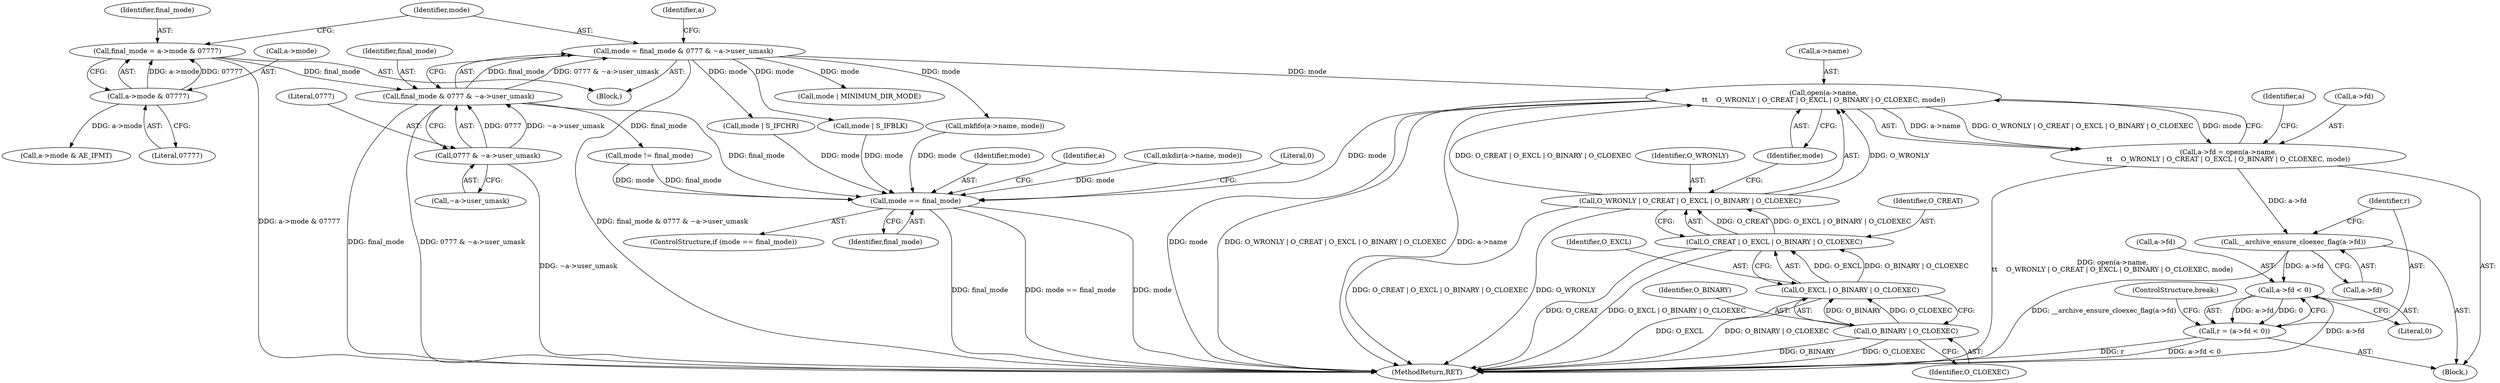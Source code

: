 digraph "0_libarchive_dfd6b54ce33960e420fb206d8872fb759b577ad9_1@API" {
"1000195" [label="(Call,open(a->name,\n\t\t    O_WRONLY | O_CREAT | O_EXCL | O_BINARY | O_CLOEXEC, mode))"];
"1000199" [label="(Call,O_WRONLY | O_CREAT | O_EXCL | O_BINARY | O_CLOEXEC)"];
"1000201" [label="(Call,O_CREAT | O_EXCL | O_BINARY | O_CLOEXEC)"];
"1000203" [label="(Call,O_EXCL | O_BINARY | O_CLOEXEC)"];
"1000205" [label="(Call,O_BINARY | O_CLOEXEC)"];
"1000173" [label="(Call,mode = final_mode & 0777 & ~a->user_umask)"];
"1000175" [label="(Call,final_mode & 0777 & ~a->user_umask)"];
"1000166" [label="(Call,final_mode = a->mode & 07777)"];
"1000168" [label="(Call,a->mode & 07777)"];
"1000177" [label="(Call,0777 & ~a->user_umask)"];
"1000191" [label="(Call,a->fd = open(a->name,\n\t\t    O_WRONLY | O_CREAT | O_EXCL | O_BINARY | O_CLOEXEC, mode))"];
"1000209" [label="(Call,__archive_ensure_cloexec_flag(a->fd))"];
"1000215" [label="(Call,a->fd < 0)"];
"1000213" [label="(Call,r = (a->fd < 0))"];
"1000324" [label="(Call,mode == final_mode)"];
"1000166" [label="(Call,final_mode = a->mode & 07777)"];
"1000325" [label="(Identifier,mode)"];
"1000188" [label="(Block,)"];
"1000175" [label="(Call,final_mode & 0777 & ~a->user_umask)"];
"1000326" [label="(Identifier,final_mode)"];
"1000196" [label="(Call,a->name)"];
"1000287" [label="(Call,mode != final_mode)"];
"1000243" [label="(Call,mode | S_IFBLK)"];
"1000220" [label="(ControlStructure,break;)"];
"1000191" [label="(Call,a->fd = open(a->name,\n\t\t    O_WRONLY | O_CREAT | O_EXCL | O_BINARY | O_CLOEXEC, mode))"];
"1000334" [label="(MethodReturn,RET)"];
"1000177" [label="(Call,0777 & ~a->user_umask)"];
"1000167" [label="(Identifier,final_mode)"];
"1000215" [label="(Call,a->fd < 0)"];
"1000205" [label="(Call,O_BINARY | O_CLOEXEC)"];
"1000206" [label="(Identifier,O_BINARY)"];
"1000204" [label="(Identifier,O_EXCL)"];
"1000213" [label="(Call,r = (a->fd < 0))"];
"1000210" [label="(Call,a->fd)"];
"1000323" [label="(ControlStructure,if (mode == final_mode))"];
"1000219" [label="(Literal,0)"];
"1000214" [label="(Identifier,r)"];
"1000169" [label="(Call,a->mode)"];
"1000203" [label="(Call,O_EXCL | O_BINARY | O_CLOEXEC)"];
"1000216" [label="(Call,a->fd)"];
"1000200" [label="(Identifier,O_WRONLY)"];
"1000211" [label="(Identifier,a)"];
"1000183" [label="(Call,a->mode & AE_IFMT)"];
"1000178" [label="(Literal,0777)"];
"1000207" [label="(Identifier,O_CLOEXEC)"];
"1000125" [label="(Block,)"];
"1000255" [label="(Call,mode | MINIMUM_DIR_MODE)"];
"1000168" [label="(Call,a->mode & 07777)"];
"1000228" [label="(Call,mode | S_IFCHR)"];
"1000202" [label="(Identifier,O_CREAT)"];
"1000329" [label="(Identifier,a)"];
"1000195" [label="(Call,open(a->name,\n\t\t    O_WRONLY | O_CREAT | O_EXCL | O_BINARY | O_CLOEXEC, mode))"];
"1000201" [label="(Call,O_CREAT | O_EXCL | O_BINARY | O_CLOEXEC)"];
"1000179" [label="(Call,~a->user_umask)"];
"1000176" [label="(Identifier,final_mode)"];
"1000192" [label="(Call,a->fd)"];
"1000174" [label="(Identifier,mode)"];
"1000313" [label="(Call,mkfifo(a->name, mode))"];
"1000261" [label="(Call,mkdir(a->name, mode))"];
"1000173" [label="(Call,mode = final_mode & 0777 & ~a->user_umask)"];
"1000333" [label="(Literal,0)"];
"1000209" [label="(Call,__archive_ensure_cloexec_flag(a->fd))"];
"1000172" [label="(Literal,07777)"];
"1000208" [label="(Identifier,mode)"];
"1000199" [label="(Call,O_WRONLY | O_CREAT | O_EXCL | O_BINARY | O_CLOEXEC)"];
"1000185" [label="(Identifier,a)"];
"1000324" [label="(Call,mode == final_mode)"];
"1000195" -> "1000191"  [label="AST: "];
"1000195" -> "1000208"  [label="CFG: "];
"1000196" -> "1000195"  [label="AST: "];
"1000199" -> "1000195"  [label="AST: "];
"1000208" -> "1000195"  [label="AST: "];
"1000191" -> "1000195"  [label="CFG: "];
"1000195" -> "1000334"  [label="DDG: mode"];
"1000195" -> "1000334"  [label="DDG: O_WRONLY | O_CREAT | O_EXCL | O_BINARY | O_CLOEXEC"];
"1000195" -> "1000334"  [label="DDG: a->name"];
"1000195" -> "1000191"  [label="DDG: a->name"];
"1000195" -> "1000191"  [label="DDG: O_WRONLY | O_CREAT | O_EXCL | O_BINARY | O_CLOEXEC"];
"1000195" -> "1000191"  [label="DDG: mode"];
"1000199" -> "1000195"  [label="DDG: O_WRONLY"];
"1000199" -> "1000195"  [label="DDG: O_CREAT | O_EXCL | O_BINARY | O_CLOEXEC"];
"1000173" -> "1000195"  [label="DDG: mode"];
"1000195" -> "1000324"  [label="DDG: mode"];
"1000199" -> "1000201"  [label="CFG: "];
"1000200" -> "1000199"  [label="AST: "];
"1000201" -> "1000199"  [label="AST: "];
"1000208" -> "1000199"  [label="CFG: "];
"1000199" -> "1000334"  [label="DDG: O_CREAT | O_EXCL | O_BINARY | O_CLOEXEC"];
"1000199" -> "1000334"  [label="DDG: O_WRONLY"];
"1000201" -> "1000199"  [label="DDG: O_CREAT"];
"1000201" -> "1000199"  [label="DDG: O_EXCL | O_BINARY | O_CLOEXEC"];
"1000201" -> "1000203"  [label="CFG: "];
"1000202" -> "1000201"  [label="AST: "];
"1000203" -> "1000201"  [label="AST: "];
"1000201" -> "1000334"  [label="DDG: O_EXCL | O_BINARY | O_CLOEXEC"];
"1000201" -> "1000334"  [label="DDG: O_CREAT"];
"1000203" -> "1000201"  [label="DDG: O_EXCL"];
"1000203" -> "1000201"  [label="DDG: O_BINARY | O_CLOEXEC"];
"1000203" -> "1000205"  [label="CFG: "];
"1000204" -> "1000203"  [label="AST: "];
"1000205" -> "1000203"  [label="AST: "];
"1000203" -> "1000334"  [label="DDG: O_BINARY | O_CLOEXEC"];
"1000203" -> "1000334"  [label="DDG: O_EXCL"];
"1000205" -> "1000203"  [label="DDG: O_BINARY"];
"1000205" -> "1000203"  [label="DDG: O_CLOEXEC"];
"1000205" -> "1000207"  [label="CFG: "];
"1000206" -> "1000205"  [label="AST: "];
"1000207" -> "1000205"  [label="AST: "];
"1000205" -> "1000334"  [label="DDG: O_BINARY"];
"1000205" -> "1000334"  [label="DDG: O_CLOEXEC"];
"1000173" -> "1000125"  [label="AST: "];
"1000173" -> "1000175"  [label="CFG: "];
"1000174" -> "1000173"  [label="AST: "];
"1000175" -> "1000173"  [label="AST: "];
"1000185" -> "1000173"  [label="CFG: "];
"1000173" -> "1000334"  [label="DDG: final_mode & 0777 & ~a->user_umask"];
"1000175" -> "1000173"  [label="DDG: final_mode"];
"1000175" -> "1000173"  [label="DDG: 0777 & ~a->user_umask"];
"1000173" -> "1000228"  [label="DDG: mode"];
"1000173" -> "1000243"  [label="DDG: mode"];
"1000173" -> "1000255"  [label="DDG: mode"];
"1000173" -> "1000313"  [label="DDG: mode"];
"1000175" -> "1000177"  [label="CFG: "];
"1000176" -> "1000175"  [label="AST: "];
"1000177" -> "1000175"  [label="AST: "];
"1000175" -> "1000334"  [label="DDG: final_mode"];
"1000175" -> "1000334"  [label="DDG: 0777 & ~a->user_umask"];
"1000166" -> "1000175"  [label="DDG: final_mode"];
"1000177" -> "1000175"  [label="DDG: 0777"];
"1000177" -> "1000175"  [label="DDG: ~a->user_umask"];
"1000175" -> "1000287"  [label="DDG: final_mode"];
"1000175" -> "1000324"  [label="DDG: final_mode"];
"1000166" -> "1000125"  [label="AST: "];
"1000166" -> "1000168"  [label="CFG: "];
"1000167" -> "1000166"  [label="AST: "];
"1000168" -> "1000166"  [label="AST: "];
"1000174" -> "1000166"  [label="CFG: "];
"1000166" -> "1000334"  [label="DDG: a->mode & 07777"];
"1000168" -> "1000166"  [label="DDG: a->mode"];
"1000168" -> "1000166"  [label="DDG: 07777"];
"1000168" -> "1000172"  [label="CFG: "];
"1000169" -> "1000168"  [label="AST: "];
"1000172" -> "1000168"  [label="AST: "];
"1000168" -> "1000183"  [label="DDG: a->mode"];
"1000177" -> "1000179"  [label="CFG: "];
"1000178" -> "1000177"  [label="AST: "];
"1000179" -> "1000177"  [label="AST: "];
"1000177" -> "1000334"  [label="DDG: ~a->user_umask"];
"1000191" -> "1000188"  [label="AST: "];
"1000192" -> "1000191"  [label="AST: "];
"1000211" -> "1000191"  [label="CFG: "];
"1000191" -> "1000334"  [label="DDG: open(a->name,\n\t\t    O_WRONLY | O_CREAT | O_EXCL | O_BINARY | O_CLOEXEC, mode)"];
"1000191" -> "1000209"  [label="DDG: a->fd"];
"1000209" -> "1000188"  [label="AST: "];
"1000209" -> "1000210"  [label="CFG: "];
"1000210" -> "1000209"  [label="AST: "];
"1000214" -> "1000209"  [label="CFG: "];
"1000209" -> "1000334"  [label="DDG: __archive_ensure_cloexec_flag(a->fd)"];
"1000209" -> "1000215"  [label="DDG: a->fd"];
"1000215" -> "1000213"  [label="AST: "];
"1000215" -> "1000219"  [label="CFG: "];
"1000216" -> "1000215"  [label="AST: "];
"1000219" -> "1000215"  [label="AST: "];
"1000213" -> "1000215"  [label="CFG: "];
"1000215" -> "1000334"  [label="DDG: a->fd"];
"1000215" -> "1000213"  [label="DDG: a->fd"];
"1000215" -> "1000213"  [label="DDG: 0"];
"1000213" -> "1000188"  [label="AST: "];
"1000214" -> "1000213"  [label="AST: "];
"1000220" -> "1000213"  [label="CFG: "];
"1000213" -> "1000334"  [label="DDG: r"];
"1000213" -> "1000334"  [label="DDG: a->fd < 0"];
"1000324" -> "1000323"  [label="AST: "];
"1000324" -> "1000326"  [label="CFG: "];
"1000325" -> "1000324"  [label="AST: "];
"1000326" -> "1000324"  [label="AST: "];
"1000329" -> "1000324"  [label="CFG: "];
"1000333" -> "1000324"  [label="CFG: "];
"1000324" -> "1000334"  [label="DDG: final_mode"];
"1000324" -> "1000334"  [label="DDG: mode == final_mode"];
"1000324" -> "1000334"  [label="DDG: mode"];
"1000261" -> "1000324"  [label="DDG: mode"];
"1000228" -> "1000324"  [label="DDG: mode"];
"1000287" -> "1000324"  [label="DDG: mode"];
"1000287" -> "1000324"  [label="DDG: final_mode"];
"1000243" -> "1000324"  [label="DDG: mode"];
"1000313" -> "1000324"  [label="DDG: mode"];
}
